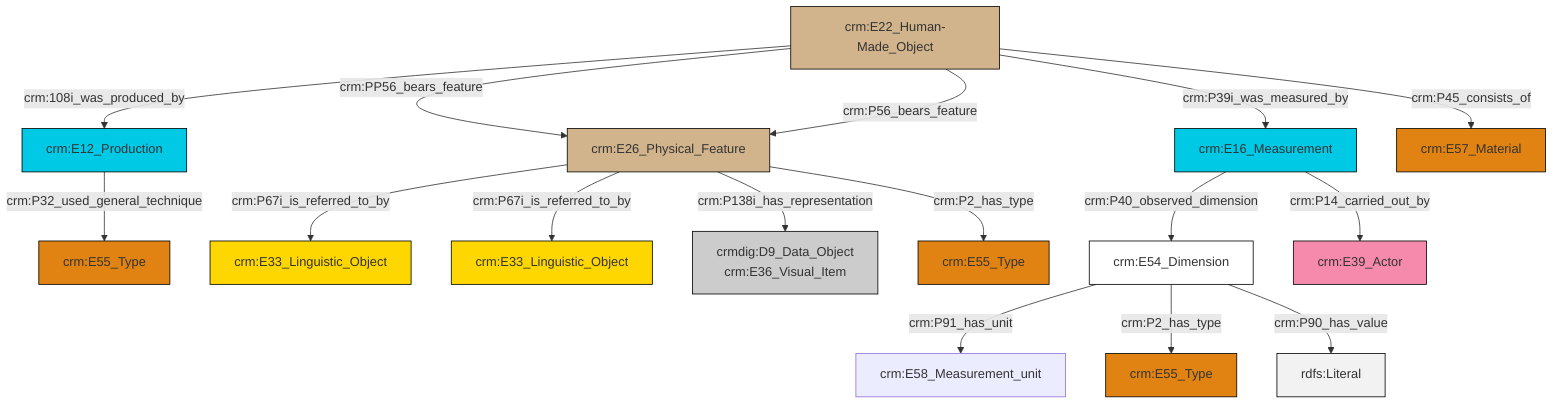 graph TD
classDef Literal fill:#f2f2f2,stroke:#000000;
classDef CRM_Entity fill:#FFFFFF,stroke:#000000;
classDef Temporal_Entity fill:#00C9E6, stroke:#000000;
classDef Type fill:#E18312, stroke:#000000;
classDef Time-Span fill:#2C9C91, stroke:#000000;
classDef Appellation fill:#FFEB7F, stroke:#000000;
classDef Place fill:#008836, stroke:#000000;
classDef Persistent_Item fill:#B266B2, stroke:#000000;
classDef Conceptual_Object fill:#FFD700, stroke:#000000;
classDef Physical_Thing fill:#D2B48C, stroke:#000000;
classDef Actor fill:#f58aad, stroke:#000000;
classDef PC_Classes fill:#4ce600, stroke:#000000;
classDef Multi fill:#cccccc,stroke:#000000;

2["crm:E22_Human-Made_Object"]:::Physical_Thing -->|crm:108i_was_produced_by| 3["crm:E12_Production"]:::Temporal_Entity
2["crm:E22_Human-Made_Object"]:::Physical_Thing -->|crm:PP56_bears_feature| 0["crm:E26_Physical_Feature"]:::Physical_Thing
6["crm:E16_Measurement"]:::Temporal_Entity -->|crm:P40_observed_dimension| 7["crm:E54_Dimension"]:::CRM_Entity
7["crm:E54_Dimension"]:::CRM_Entity -->|crm:P91_has_unit| 10["crm:E58_Measurement_unit"]:::Default
6["crm:E16_Measurement"]:::Temporal_Entity -->|crm:P14_carried_out_by| 17["crm:E39_Actor"]:::Actor
7["crm:E54_Dimension"]:::CRM_Entity -->|crm:P2_has_type| 18["crm:E55_Type"]:::Type
0["crm:E26_Physical_Feature"]:::Physical_Thing -->|crm:P67i_is_referred_to_by| 19["crm:E33_Linguistic_Object"]:::Conceptual_Object
2["crm:E22_Human-Made_Object"]:::Physical_Thing -->|crm:P56_bears_feature| 0["crm:E26_Physical_Feature"]:::Physical_Thing
2["crm:E22_Human-Made_Object"]:::Physical_Thing -->|crm:P39i_was_measured_by| 6["crm:E16_Measurement"]:::Temporal_Entity
2["crm:E22_Human-Made_Object"]:::Physical_Thing -->|crm:P45_consists_of| 15["crm:E57_Material"]:::Type
0["crm:E26_Physical_Feature"]:::Physical_Thing -->|crm:P67i_is_referred_to_by| 22["crm:E33_Linguistic_Object"]:::Conceptual_Object
7["crm:E54_Dimension"]:::CRM_Entity -->|crm:P90_has_value| 27[rdfs:Literal]:::Literal
0["crm:E26_Physical_Feature"]:::Physical_Thing -->|crm:P138i_has_representation| 4["crmdig:D9_Data_Object<br>crm:E36_Visual_Item"]:::Multi
3["crm:E12_Production"]:::Temporal_Entity -->|crm:P32_used_general_technique| 13["crm:E55_Type"]:::Type
0["crm:E26_Physical_Feature"]:::Physical_Thing -->|crm:P2_has_type| 8["crm:E55_Type"]:::Type